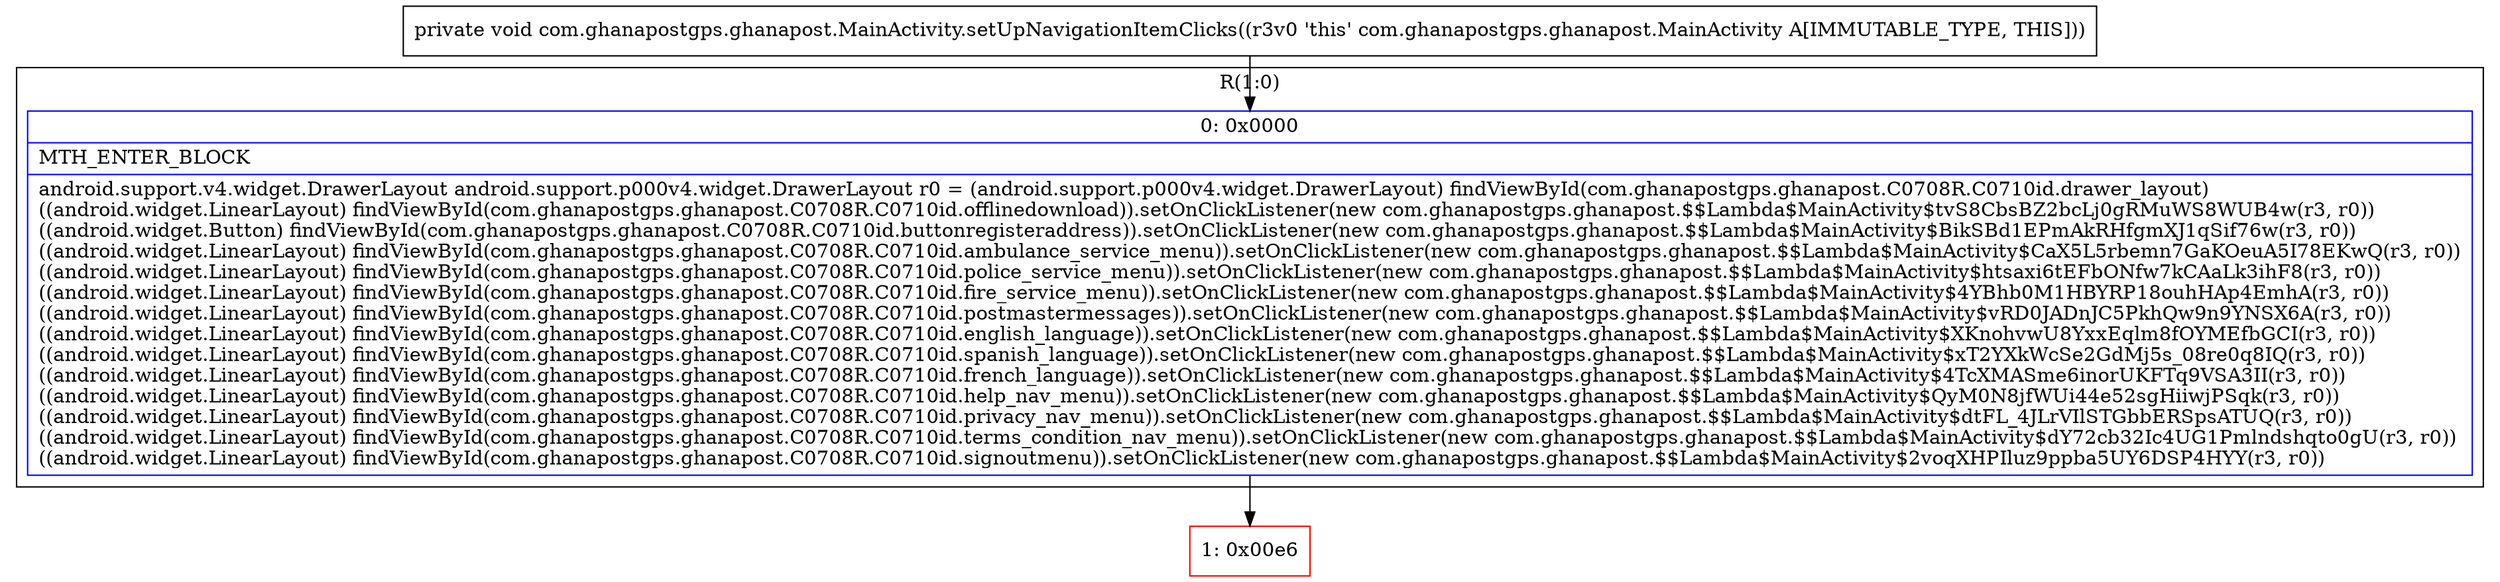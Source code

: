 digraph "CFG forcom.ghanapostgps.ghanapost.MainActivity.setUpNavigationItemClicks()V" {
subgraph cluster_Region_2084469968 {
label = "R(1:0)";
node [shape=record,color=blue];
Node_0 [shape=record,label="{0\:\ 0x0000|MTH_ENTER_BLOCK\l|android.support.v4.widget.DrawerLayout android.support.p000v4.widget.DrawerLayout r0 = (android.support.p000v4.widget.DrawerLayout) findViewById(com.ghanapostgps.ghanapost.C0708R.C0710id.drawer_layout)\l((android.widget.LinearLayout) findViewById(com.ghanapostgps.ghanapost.C0708R.C0710id.offlinedownload)).setOnClickListener(new com.ghanapostgps.ghanapost.$$Lambda$MainActivity$tvS8CbsBZ2bcLj0gRMuWS8WUB4w(r3, r0))\l((android.widget.Button) findViewById(com.ghanapostgps.ghanapost.C0708R.C0710id.buttonregisteraddress)).setOnClickListener(new com.ghanapostgps.ghanapost.$$Lambda$MainActivity$BikSBd1EPmAkRHfgmXJ1qSif76w(r3, r0))\l((android.widget.LinearLayout) findViewById(com.ghanapostgps.ghanapost.C0708R.C0710id.ambulance_service_menu)).setOnClickListener(new com.ghanapostgps.ghanapost.$$Lambda$MainActivity$CaX5L5rbemn7GaKOeuA5I78EKwQ(r3, r0))\l((android.widget.LinearLayout) findViewById(com.ghanapostgps.ghanapost.C0708R.C0710id.police_service_menu)).setOnClickListener(new com.ghanapostgps.ghanapost.$$Lambda$MainActivity$htsaxi6tEFbONfw7kCAaLk3ihF8(r3, r0))\l((android.widget.LinearLayout) findViewById(com.ghanapostgps.ghanapost.C0708R.C0710id.fire_service_menu)).setOnClickListener(new com.ghanapostgps.ghanapost.$$Lambda$MainActivity$4YBhb0M1HBYRP18ouhHAp4EmhA(r3, r0))\l((android.widget.LinearLayout) findViewById(com.ghanapostgps.ghanapost.C0708R.C0710id.postmastermessages)).setOnClickListener(new com.ghanapostgps.ghanapost.$$Lambda$MainActivity$vRD0JADnJC5PkhQw9n9YNSX6A(r3, r0))\l((android.widget.LinearLayout) findViewById(com.ghanapostgps.ghanapost.C0708R.C0710id.english_language)).setOnClickListener(new com.ghanapostgps.ghanapost.$$Lambda$MainActivity$XKnohvwU8YxxEqlm8fOYMEfbGCI(r3, r0))\l((android.widget.LinearLayout) findViewById(com.ghanapostgps.ghanapost.C0708R.C0710id.spanish_language)).setOnClickListener(new com.ghanapostgps.ghanapost.$$Lambda$MainActivity$xT2YXkWcSe2GdMj5s_08re0q8IQ(r3, r0))\l((android.widget.LinearLayout) findViewById(com.ghanapostgps.ghanapost.C0708R.C0710id.french_language)).setOnClickListener(new com.ghanapostgps.ghanapost.$$Lambda$MainActivity$4TcXMASme6inorUKFTq9VSA3II(r3, r0))\l((android.widget.LinearLayout) findViewById(com.ghanapostgps.ghanapost.C0708R.C0710id.help_nav_menu)).setOnClickListener(new com.ghanapostgps.ghanapost.$$Lambda$MainActivity$QyM0N8jfWUi44e52sgHiiwjPSqk(r3, r0))\l((android.widget.LinearLayout) findViewById(com.ghanapostgps.ghanapost.C0708R.C0710id.privacy_nav_menu)).setOnClickListener(new com.ghanapostgps.ghanapost.$$Lambda$MainActivity$dtFL_4JLrVIlSTGbbERSpsATUQ(r3, r0))\l((android.widget.LinearLayout) findViewById(com.ghanapostgps.ghanapost.C0708R.C0710id.terms_condition_nav_menu)).setOnClickListener(new com.ghanapostgps.ghanapost.$$Lambda$MainActivity$dY72cb32Ic4UG1Pmlndshqto0gU(r3, r0))\l((android.widget.LinearLayout) findViewById(com.ghanapostgps.ghanapost.C0708R.C0710id.signoutmenu)).setOnClickListener(new com.ghanapostgps.ghanapost.$$Lambda$MainActivity$2voqXHPIluz9ppba5UY6DSP4HYY(r3, r0))\l}"];
}
Node_1 [shape=record,color=red,label="{1\:\ 0x00e6}"];
MethodNode[shape=record,label="{private void com.ghanapostgps.ghanapost.MainActivity.setUpNavigationItemClicks((r3v0 'this' com.ghanapostgps.ghanapost.MainActivity A[IMMUTABLE_TYPE, THIS])) }"];
MethodNode -> Node_0;
Node_0 -> Node_1;
}

